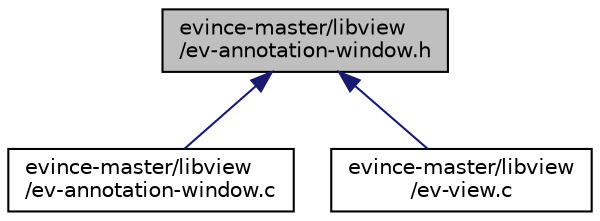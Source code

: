 digraph "evince-master/libview/ev-annotation-window.h"
{
  edge [fontname="Helvetica",fontsize="10",labelfontname="Helvetica",labelfontsize="10"];
  node [fontname="Helvetica",fontsize="10",shape=record];
  Node1 [label="evince-master/libview\l/ev-annotation-window.h",height=0.2,width=0.4,color="black", fillcolor="grey75", style="filled" fontcolor="black"];
  Node1 -> Node2 [dir="back",color="midnightblue",fontsize="10",style="solid",fontname="Helvetica"];
  Node2 [label="evince-master/libview\l/ev-annotation-window.c",height=0.2,width=0.4,color="black", fillcolor="white", style="filled",URL="$d7/ded/ev-annotation-window_8c.html"];
  Node1 -> Node3 [dir="back",color="midnightblue",fontsize="10",style="solid",fontname="Helvetica"];
  Node3 [label="evince-master/libview\l/ev-view.c",height=0.2,width=0.4,color="black", fillcolor="white", style="filled",URL="$d8/d3e/ev-view_8c.html"];
}
